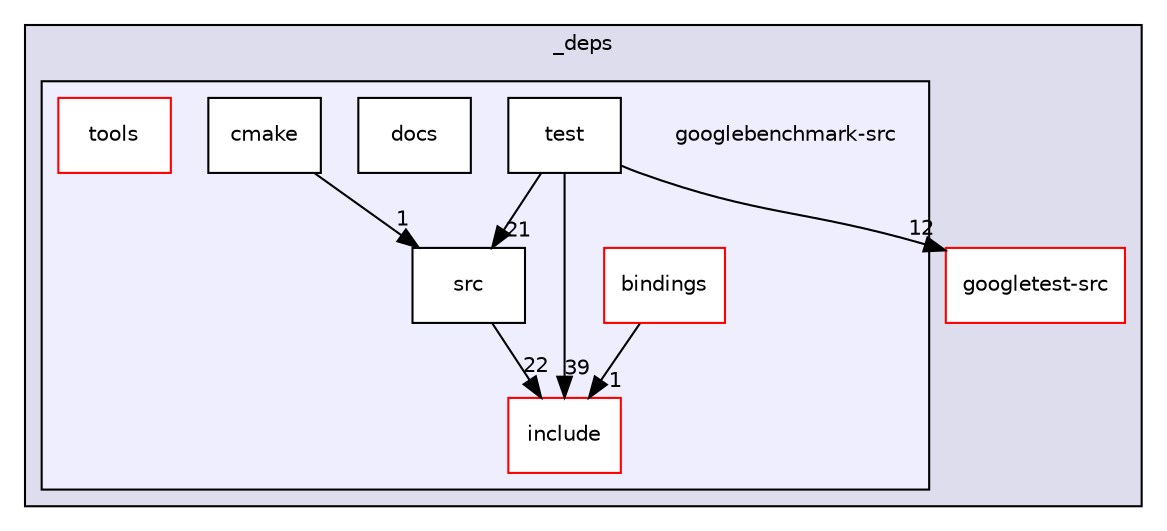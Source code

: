 digraph "build/_deps/googlebenchmark-src" {
  compound=true
  node [ fontsize="10", fontname="Helvetica"];
  edge [ labelfontsize="10", labelfontname="Helvetica"];
  subgraph clusterdir_a57a94e38c03835eed49274b75b0176d {
    graph [ bgcolor="#ddddee", pencolor="black", label="_deps" fontname="Helvetica", fontsize="10", URL="dir_a57a94e38c03835eed49274b75b0176d.html"]
  dir_b8d6b26144d6312ab7a4ea26f9e69ccf [shape=box label="googletest-src" fillcolor="white" style="filled" color="red" URL="dir_b8d6b26144d6312ab7a4ea26f9e69ccf.html"];
  subgraph clusterdir_9a3eceb7436eb381c7c4fce54fde643e {
    graph [ bgcolor="#eeeeff", pencolor="black", label="" URL="dir_9a3eceb7436eb381c7c4fce54fde643e.html"];
    dir_9a3eceb7436eb381c7c4fce54fde643e [shape=plaintext label="googlebenchmark-src"];
  dir_a38550540d40fe5649abbe790deec565 [shape=box label="bindings" fillcolor="white" style="filled" color="red" URL="dir_a38550540d40fe5649abbe790deec565.html"];
  dir_ce471983511e3735f558899f393748dc [shape=box label="cmake" fillcolor="white" style="filled" URL="dir_ce471983511e3735f558899f393748dc.html"];
  dir_00a5290d5be4db18f34df50b97487dfa [shape=box label="docs" fillcolor="white" style="filled" URL="dir_00a5290d5be4db18f34df50b97487dfa.html"];
  dir_b32eebc56514618d9f7dbe7c447ebbc5 [shape=box label="include" fillcolor="white" style="filled" color="red" URL="dir_b32eebc56514618d9f7dbe7c447ebbc5.html"];
  dir_e8fd148dd0c280686c4c8727c01c28ef [shape=box label="src" fillcolor="white" style="filled" URL="dir_e8fd148dd0c280686c4c8727c01c28ef.html"];
  dir_c619f97bdf0a787077dcb3769311b2be [shape=box label="test" fillcolor="white" style="filled" URL="dir_c619f97bdf0a787077dcb3769311b2be.html"];
  dir_ec73fb66fd41b2f7be9cfb034c659b4a [shape=box label="tools" fillcolor="white" style="filled" color="red" URL="dir_ec73fb66fd41b2f7be9cfb034c659b4a.html"];
  }
  }
  dir_ce471983511e3735f558899f393748dc->dir_e8fd148dd0c280686c4c8727c01c28ef [headlabel="1", labeldistance=1.5 headhref="dir_000057_000056.html"];
  dir_a38550540d40fe5649abbe790deec565->dir_b32eebc56514618d9f7dbe7c447ebbc5 [headlabel="1", labeldistance=1.5 headhref="dir_000051_000061.html"];
  dir_e8fd148dd0c280686c4c8727c01c28ef->dir_b32eebc56514618d9f7dbe7c447ebbc5 [headlabel="22", labeldistance=1.5 headhref="dir_000056_000061.html"];
  dir_c619f97bdf0a787077dcb3769311b2be->dir_b32eebc56514618d9f7dbe7c447ebbc5 [headlabel="39", labeldistance=1.5 headhref="dir_000075_000061.html"];
  dir_c619f97bdf0a787077dcb3769311b2be->dir_b8d6b26144d6312ab7a4ea26f9e69ccf [headlabel="12", labeldistance=1.5 headhref="dir_000075_000058.html"];
  dir_c619f97bdf0a787077dcb3769311b2be->dir_e8fd148dd0c280686c4c8727c01c28ef [headlabel="21", labeldistance=1.5 headhref="dir_000075_000056.html"];
}
